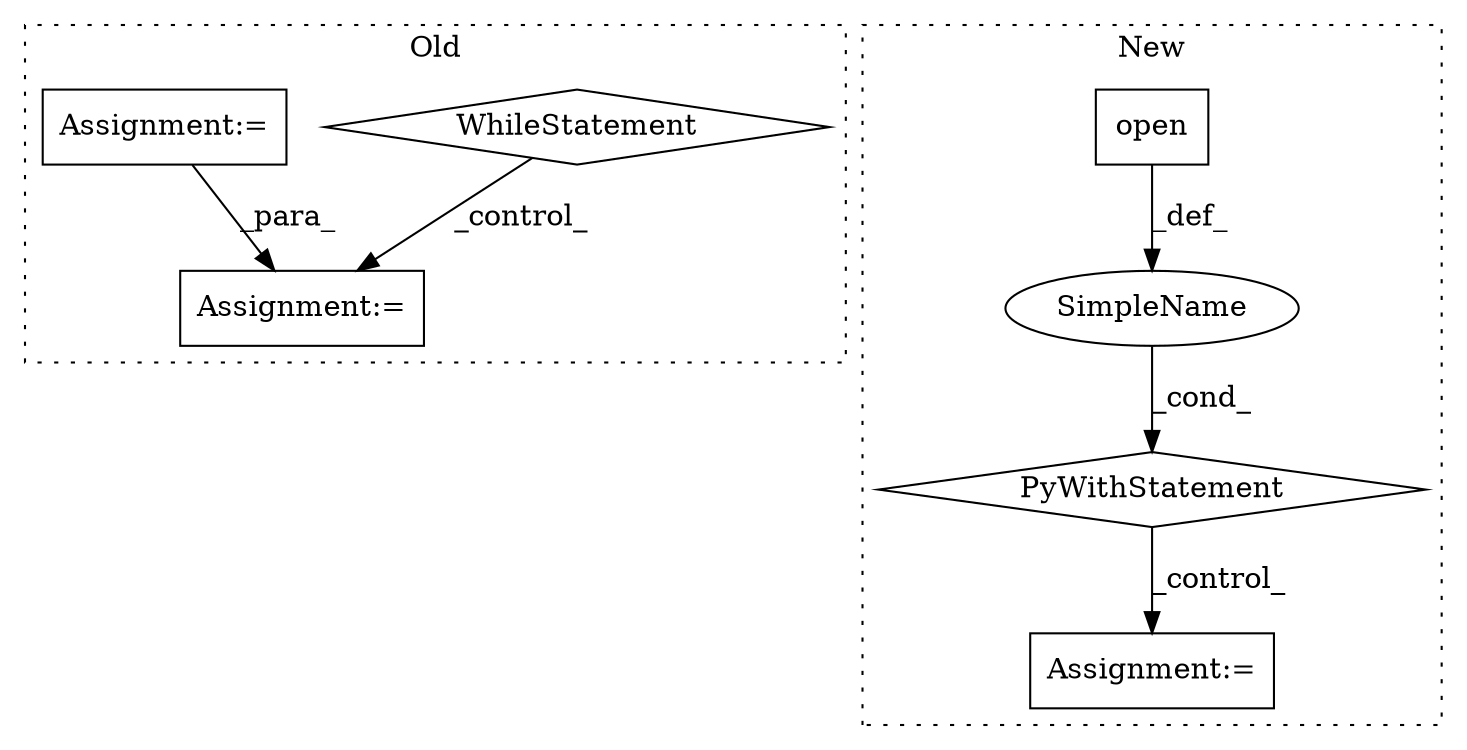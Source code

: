 digraph G {
subgraph cluster0 {
1 [label="WhileStatement" a="61" s="6449,6472" l="7,2" shape="diamond"];
3 [label="Assignment:=" a="7" s="6554" l="1" shape="box"];
7 [label="Assignment:=" a="7" s="6276" l="1" shape="box"];
label = "Old";
style="dotted";
}
subgraph cluster1 {
2 [label="open" a="32" s="7196,7234" l="5,1" shape="box"];
4 [label="Assignment:=" a="7" s="7252" l="4" shape="box"];
5 [label="SimpleName" a="42" s="" l="" shape="ellipse"];
6 [label="PyWithStatement" a="104" s="7186,7235" l="10,2" shape="diamond"];
label = "New";
style="dotted";
}
1 -> 3 [label="_control_"];
2 -> 5 [label="_def_"];
5 -> 6 [label="_cond_"];
6 -> 4 [label="_control_"];
7 -> 3 [label="_para_"];
}